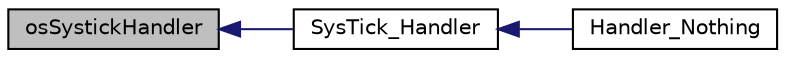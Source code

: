 digraph "osSystickHandler"
{
  edge [fontname="Helvetica",fontsize="10",labelfontname="Helvetica",labelfontsize="10"];
  node [fontname="Helvetica",fontsize="10",shape=record];
  rankdir="LR";
  Node114 [label="osSystickHandler",height=0.2,width=0.4,color="black", fillcolor="grey75", style="filled", fontcolor="black"];
  Node114 -> Node115 [dir="back",color="midnightblue",fontsize="10",style="solid",fontname="Helvetica"];
  Node115 [label="SysTick_Handler",height=0.2,width=0.4,color="black", fillcolor="white", style="filled",URL="$interrupt__handlers_8c.html#ab5e09814056d617c521549e542639b7e"];
  Node115 -> Node116 [dir="back",color="midnightblue",fontsize="10",style="solid",fontname="Helvetica"];
  Node116 [label="Handler_Nothing",height=0.2,width=0.4,color="black", fillcolor="white", style="filled",URL="$default__handlers_8c.html#a2cd00d18ed19287a4a27b951a6b239cb"];
}
